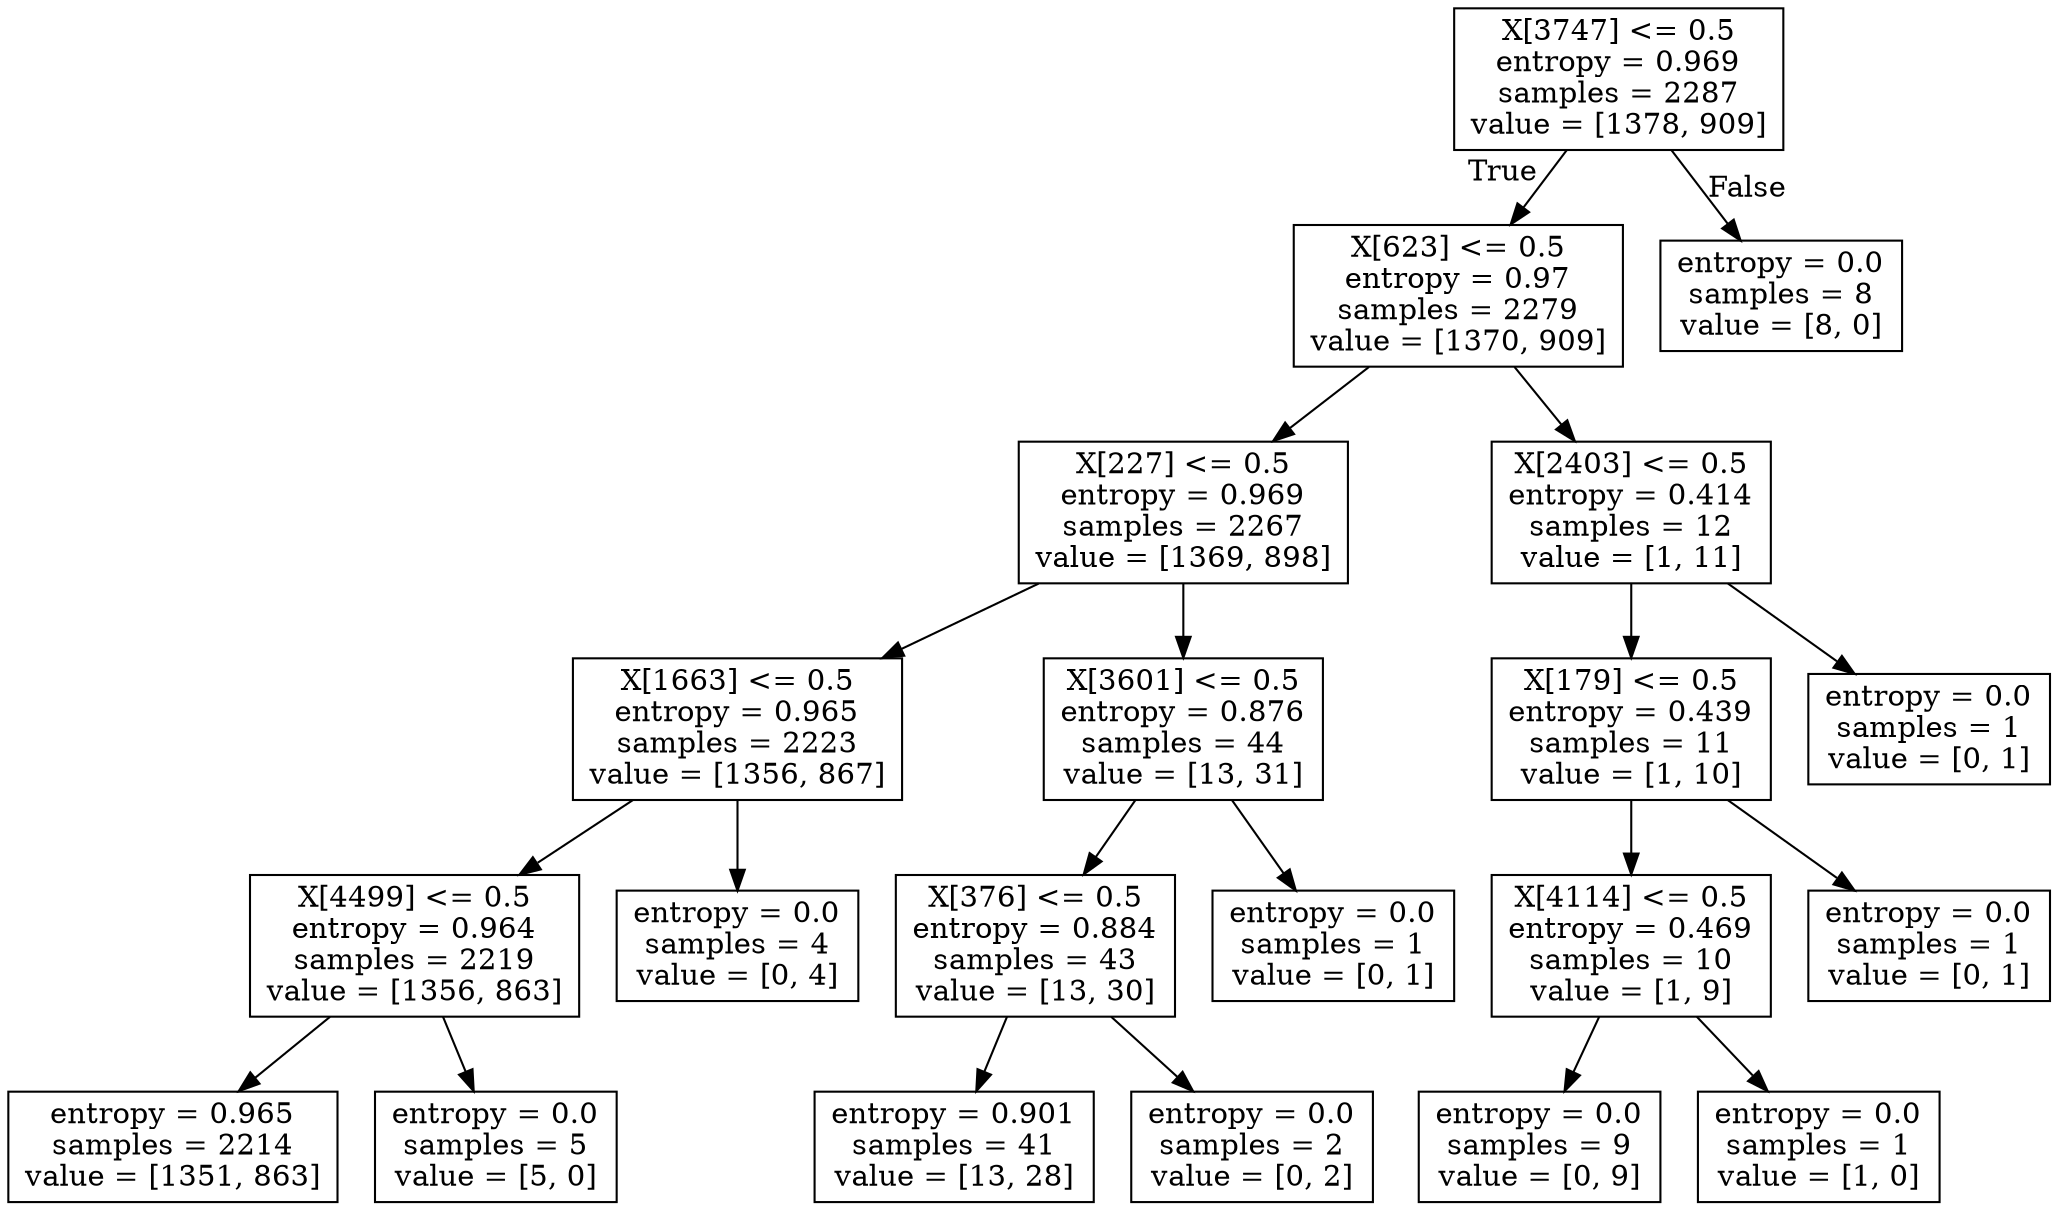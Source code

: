 digraph Tree {
node [shape=box] ;
0 [label="X[3747] <= 0.5\nentropy = 0.969\nsamples = 2287\nvalue = [1378, 909]"] ;
1 [label="X[623] <= 0.5\nentropy = 0.97\nsamples = 2279\nvalue = [1370, 909]"] ;
0 -> 1 [labeldistance=2.5, labelangle=45, headlabel="True"] ;
2 [label="X[227] <= 0.5\nentropy = 0.969\nsamples = 2267\nvalue = [1369, 898]"] ;
1 -> 2 ;
3 [label="X[1663] <= 0.5\nentropy = 0.965\nsamples = 2223\nvalue = [1356, 867]"] ;
2 -> 3 ;
4 [label="X[4499] <= 0.5\nentropy = 0.964\nsamples = 2219\nvalue = [1356, 863]"] ;
3 -> 4 ;
5 [label="entropy = 0.965\nsamples = 2214\nvalue = [1351, 863]"] ;
4 -> 5 ;
6 [label="entropy = 0.0\nsamples = 5\nvalue = [5, 0]"] ;
4 -> 6 ;
7 [label="entropy = 0.0\nsamples = 4\nvalue = [0, 4]"] ;
3 -> 7 ;
8 [label="X[3601] <= 0.5\nentropy = 0.876\nsamples = 44\nvalue = [13, 31]"] ;
2 -> 8 ;
9 [label="X[376] <= 0.5\nentropy = 0.884\nsamples = 43\nvalue = [13, 30]"] ;
8 -> 9 ;
10 [label="entropy = 0.901\nsamples = 41\nvalue = [13, 28]"] ;
9 -> 10 ;
11 [label="entropy = 0.0\nsamples = 2\nvalue = [0, 2]"] ;
9 -> 11 ;
12 [label="entropy = 0.0\nsamples = 1\nvalue = [0, 1]"] ;
8 -> 12 ;
13 [label="X[2403] <= 0.5\nentropy = 0.414\nsamples = 12\nvalue = [1, 11]"] ;
1 -> 13 ;
14 [label="X[179] <= 0.5\nentropy = 0.439\nsamples = 11\nvalue = [1, 10]"] ;
13 -> 14 ;
15 [label="X[4114] <= 0.5\nentropy = 0.469\nsamples = 10\nvalue = [1, 9]"] ;
14 -> 15 ;
16 [label="entropy = 0.0\nsamples = 9\nvalue = [0, 9]"] ;
15 -> 16 ;
17 [label="entropy = 0.0\nsamples = 1\nvalue = [1, 0]"] ;
15 -> 17 ;
18 [label="entropy = 0.0\nsamples = 1\nvalue = [0, 1]"] ;
14 -> 18 ;
19 [label="entropy = 0.0\nsamples = 1\nvalue = [0, 1]"] ;
13 -> 19 ;
20 [label="entropy = 0.0\nsamples = 8\nvalue = [8, 0]"] ;
0 -> 20 [labeldistance=2.5, labelangle=-45, headlabel="False"] ;
}